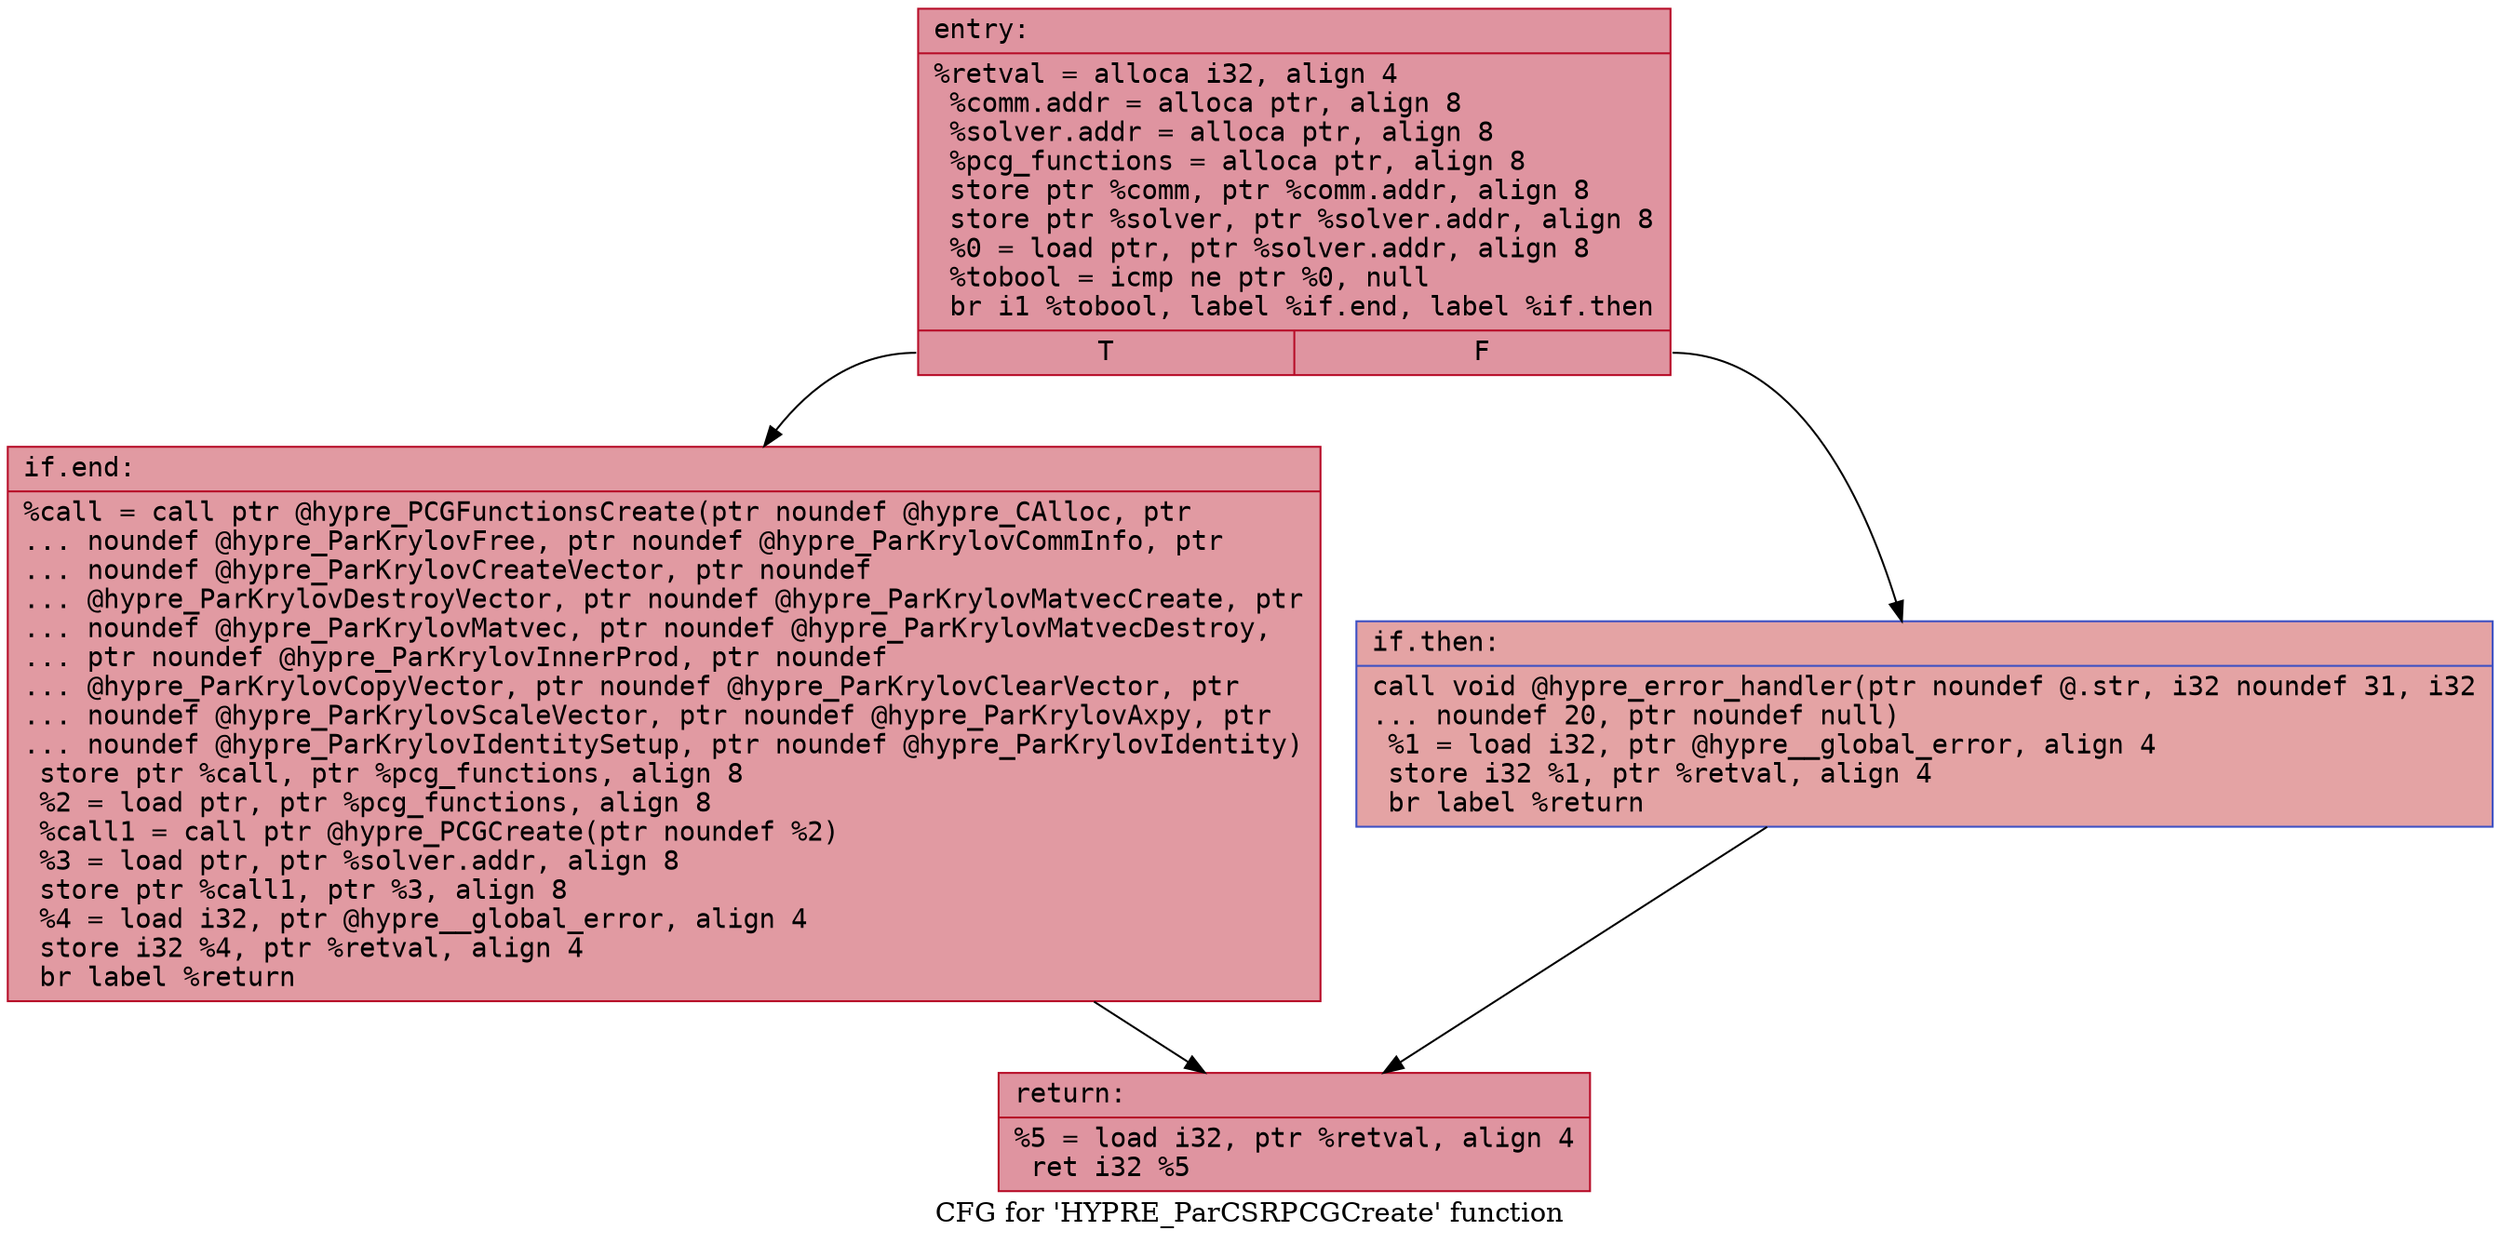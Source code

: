 digraph "CFG for 'HYPRE_ParCSRPCGCreate' function" {
	label="CFG for 'HYPRE_ParCSRPCGCreate' function";

	Node0x55f91b62cbd0 [shape=record,color="#b70d28ff", style=filled, fillcolor="#b70d2870" fontname="Courier",label="{entry:\l|  %retval = alloca i32, align 4\l  %comm.addr = alloca ptr, align 8\l  %solver.addr = alloca ptr, align 8\l  %pcg_functions = alloca ptr, align 8\l  store ptr %comm, ptr %comm.addr, align 8\l  store ptr %solver, ptr %solver.addr, align 8\l  %0 = load ptr, ptr %solver.addr, align 8\l  %tobool = icmp ne ptr %0, null\l  br i1 %tobool, label %if.end, label %if.then\l|{<s0>T|<s1>F}}"];
	Node0x55f91b62cbd0:s0 -> Node0x55f91b62dd70[tooltip="entry -> if.end\nProbability 62.50%" ];
	Node0x55f91b62cbd0:s1 -> Node0x55f91b62dde0[tooltip="entry -> if.then\nProbability 37.50%" ];
	Node0x55f91b62dde0 [shape=record,color="#3d50c3ff", style=filled, fillcolor="#c32e3170" fontname="Courier",label="{if.then:\l|  call void @hypre_error_handler(ptr noundef @.str, i32 noundef 31, i32\l... noundef 20, ptr noundef null)\l  %1 = load i32, ptr @hypre__global_error, align 4\l  store i32 %1, ptr %retval, align 4\l  br label %return\l}"];
	Node0x55f91b62dde0 -> Node0x55f91b62e960[tooltip="if.then -> return\nProbability 100.00%" ];
	Node0x55f91b62dd70 [shape=record,color="#b70d28ff", style=filled, fillcolor="#bb1b2c70" fontname="Courier",label="{if.end:\l|  %call = call ptr @hypre_PCGFunctionsCreate(ptr noundef @hypre_CAlloc, ptr\l... noundef @hypre_ParKrylovFree, ptr noundef @hypre_ParKrylovCommInfo, ptr\l... noundef @hypre_ParKrylovCreateVector, ptr noundef\l... @hypre_ParKrylovDestroyVector, ptr noundef @hypre_ParKrylovMatvecCreate, ptr\l... noundef @hypre_ParKrylovMatvec, ptr noundef @hypre_ParKrylovMatvecDestroy,\l... ptr noundef @hypre_ParKrylovInnerProd, ptr noundef\l... @hypre_ParKrylovCopyVector, ptr noundef @hypre_ParKrylovClearVector, ptr\l... noundef @hypre_ParKrylovScaleVector, ptr noundef @hypre_ParKrylovAxpy, ptr\l... noundef @hypre_ParKrylovIdentitySetup, ptr noundef @hypre_ParKrylovIdentity)\l  store ptr %call, ptr %pcg_functions, align 8\l  %2 = load ptr, ptr %pcg_functions, align 8\l  %call1 = call ptr @hypre_PCGCreate(ptr noundef %2)\l  %3 = load ptr, ptr %solver.addr, align 8\l  store ptr %call1, ptr %3, align 8\l  %4 = load i32, ptr @hypre__global_error, align 4\l  store i32 %4, ptr %retval, align 4\l  br label %return\l}"];
	Node0x55f91b62dd70 -> Node0x55f91b62e960[tooltip="if.end -> return\nProbability 100.00%" ];
	Node0x55f91b62e960 [shape=record,color="#b70d28ff", style=filled, fillcolor="#b70d2870" fontname="Courier",label="{return:\l|  %5 = load i32, ptr %retval, align 4\l  ret i32 %5\l}"];
}
